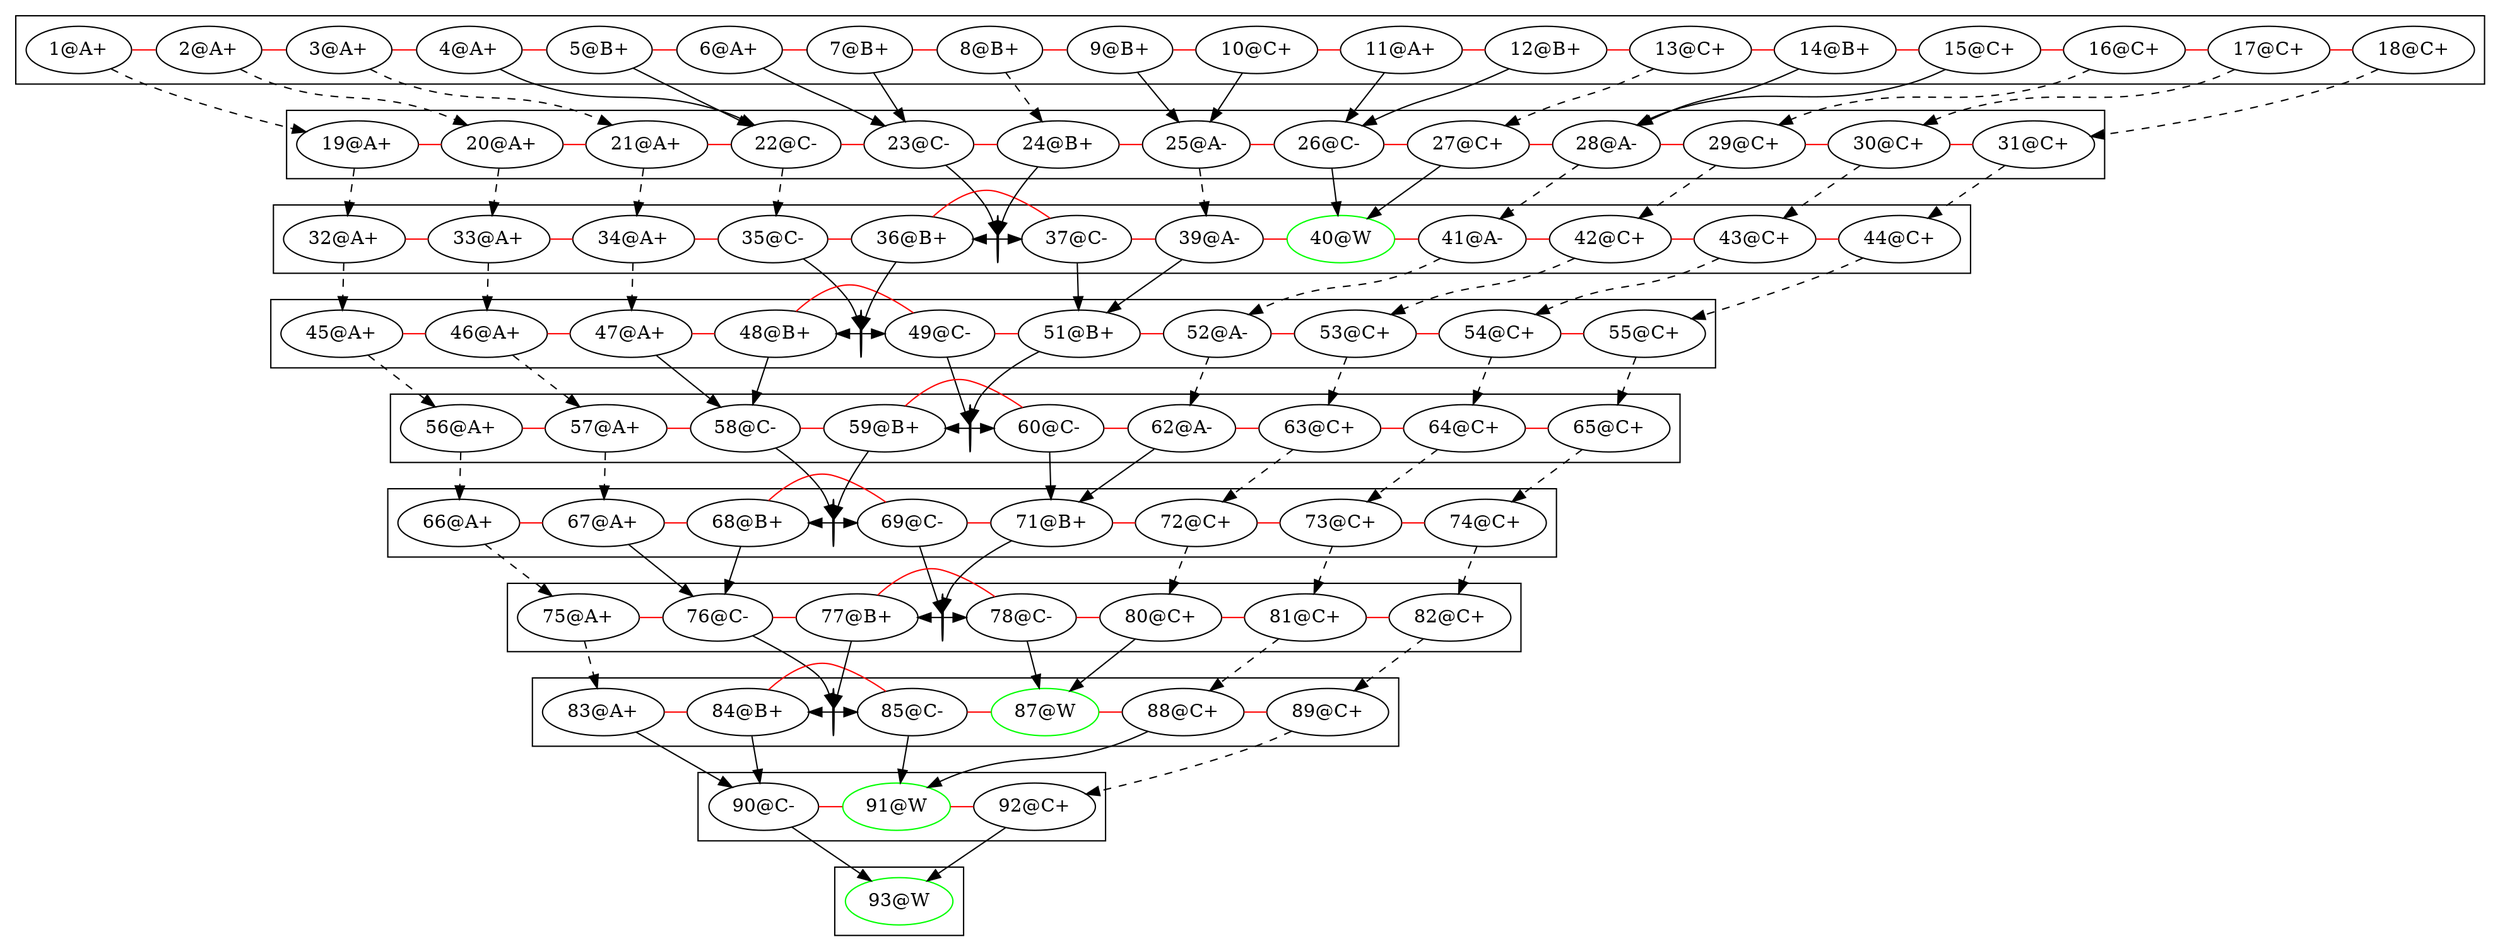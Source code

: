 digraph web {
	rankdir=TB
	newrank=true
	ranksep=".5 equally"
	subgraph cluster_0 {
		rank=same
		"1@A+"
		"2@A+"
		"3@A+"
		"4@A+"
		"5@B+"
		"6@A+"
		"7@B+"
		"8@B+"
		"9@B+"
		"10@C+"
		"11@A+"
		"12@B+"
		"13@C+"
		"14@B+"
		"15@C+"
		"16@C+"
		"17@C+"
		"18@C+"
		"1@A+" -> "2@A+" [color=red constraint=true dir=none]
		"2@A+" -> "3@A+" [color=red constraint=true dir=none]
		"3@A+" -> "4@A+" [color=red constraint=true dir=none]
		"4@A+" -> "5@B+" [color=red constraint=true dir=none]
		"5@B+" -> "6@A+" [color=red constraint=true dir=none]
		"6@A+" -> "7@B+" [color=red constraint=true dir=none]
		"7@B+" -> "8@B+" [color=red constraint=true dir=none]
		"8@B+" -> "9@B+" [color=red constraint=true dir=none]
		"9@B+" -> "10@C+" [color=red constraint=true dir=none]
		"10@C+" -> "11@A+" [color=red constraint=true dir=none]
		"11@A+" -> "12@B+" [color=red constraint=true dir=none]
		"12@B+" -> "13@C+" [color=red constraint=true dir=none]
		"13@C+" -> "14@B+" [color=red constraint=true dir=none]
		"14@B+" -> "15@C+" [color=red constraint=true dir=none]
		"15@C+" -> "16@C+" [color=red constraint=true dir=none]
		"16@C+" -> "17@C+" [color=red constraint=true dir=none]
		"17@C+" -> "18@C+" [color=red constraint=true dir=none]
	}
	"22@C-"
	"23@C-"
	"25@A-"
	"26@C-"
	"28@A-"
	subgraph cluster_1 {
		rank=same
		"19@A+"
		"1@A+" -> "19@A+" [constraint=false style=dashed]
		"20@A+"
		"2@A+" -> "20@A+" [constraint=false style=dashed]
		"21@A+"
		"3@A+" -> "21@A+" [constraint=false style=dashed]
		"4@A+" -> "22@C-" [constraint=true]
		"22@C-" -> "5@B+" [constraint=true dir=back]
		"6@A+" -> "23@C-" [constraint=true]
		"23@C-" -> "7@B+" [constraint=true dir=back]
		"24@B+"
		"8@B+" -> "24@B+" [constraint=false style=dashed]
		"9@B+" -> "25@A-" [constraint=true]
		"25@A-" -> "10@C+" [constraint=true dir=back]
		"11@A+" -> "26@C-" [constraint=true]
		"26@C-" -> "12@B+" [constraint=true dir=back]
		"27@C+"
		"13@C+" -> "27@C+" [constraint=false style=dashed]
		"14@B+" -> "28@A-" [constraint=true]
		"28@A-" -> "15@C+" [constraint=true dir=back]
		"29@C+"
		"16@C+" -> "29@C+" [constraint=false style=dashed]
		"30@C+"
		"17@C+" -> "30@C+" [constraint=false style=dashed]
		"31@C+"
		"18@C+" -> "31@C+" [constraint=false style=dashed]
		"19@A+" -> "20@A+" [color=red constraint=true dir=none]
		"20@A+" -> "21@A+" [color=red constraint=true dir=none]
		"21@A+" -> "22@C-" [color=red constraint=true dir=none]
		"22@C-" -> "23@C-" [color=red constraint=true dir=none]
		"23@C-" -> "24@B+" [color=red constraint=true dir=none]
		"24@B+" -> "25@A-" [color=red constraint=true dir=none]
		"25@A-" -> "26@C-" [color=red constraint=true dir=none]
		"26@C-" -> "27@C+" [color=red constraint=true dir=none]
		"27@C+" -> "28@A-" [color=red constraint=true dir=none]
		"28@A-" -> "29@C+" [color=red constraint=true dir=none]
		"29@C+" -> "30@C+" [color=red constraint=true dir=none]
		"30@C+" -> "31@C+" [color=red constraint=true dir=none]
	}
	"36@B+"
	"37@C-"
	subgraph cluster_2 {
		rank=same
		"32@A+"
		"19@A+" -> "32@A+" [constraint=false style=dashed]
		"33@A+"
		"20@A+" -> "33@A+" [constraint=false style=dashed]
		"34@A+"
		"21@A+" -> "34@A+" [constraint=false style=dashed]
		"35@C-"
		"22@C-" -> "35@C-" [constraint=false style=dashed]
		"38@," [label="" fixedsize=true width=0]
		"23@C-" -> "38@," [constraint=true]
		"38@," -> "24@B+" [constraint=true dir=back]
		"38@," -> "37@C-" [constraint=true]
		"36@B+" -> "38@," [constraint=true dir=back]
		"39@A-"
		"25@A-" -> "39@A-" [constraint=false style=dashed]
		"40@W" [color=green]
		"26@C-" -> "40@W" [constraint=true]
		"40@W" -> "27@C+" [constraint=true dir=back]
		"41@A-"
		"28@A-" -> "41@A-" [constraint=false style=dashed]
		"42@C+"
		"29@C+" -> "42@C+" [constraint=false style=dashed]
		"43@C+"
		"30@C+" -> "43@C+" [constraint=false style=dashed]
		"44@C+"
		"31@C+" -> "44@C+" [constraint=false style=dashed]
		"32@A+" -> "33@A+" [color=red constraint=true dir=none]
		"33@A+" -> "34@A+" [color=red constraint=true dir=none]
		"34@A+" -> "35@C-" [color=red constraint=true dir=none]
		"35@C-" -> "36@B+" [color=red constraint=true dir=none]
		"36@B+" -> "37@C-" [color=red constraint=true dir=none]
		"37@C-" -> "39@A-" [color=red constraint=true dir=none]
		"39@A-" -> "40@W" [color=red constraint=true dir=none]
		"40@W" -> "41@A-" [color=red constraint=true dir=none]
		"41@A-" -> "42@C+" [color=red constraint=true dir=none]
		"42@C+" -> "43@C+" [color=red constraint=true dir=none]
		"43@C+" -> "44@C+" [color=red constraint=true dir=none]
	}
	"48@B+"
	"49@C-"
	"51@B+"
	subgraph cluster_3 {
		rank=same
		"45@A+"
		"32@A+" -> "45@A+" [constraint=false style=dashed]
		"46@A+"
		"33@A+" -> "46@A+" [constraint=false style=dashed]
		"47@A+"
		"34@A+" -> "47@A+" [constraint=false style=dashed]
		"50@," [label="" fixedsize=true width=0]
		"35@C-" -> "50@," [constraint=true]
		"50@," -> "36@B+" [constraint=true dir=back]
		"50@," -> "49@C-" [constraint=true]
		"48@B+" -> "50@," [constraint=true dir=back]
		"37@C-" -> "51@B+" [constraint=true]
		"51@B+" -> "39@A-" [constraint=true dir=back]
		"52@A-"
		"41@A-" -> "52@A-" [constraint=false style=dashed]
		"53@C+"
		"42@C+" -> "53@C+" [constraint=false style=dashed]
		"54@C+"
		"43@C+" -> "54@C+" [constraint=false style=dashed]
		"55@C+"
		"44@C+" -> "55@C+" [constraint=false style=dashed]
		"45@A+" -> "46@A+" [color=red constraint=true dir=none]
		"46@A+" -> "47@A+" [color=red constraint=true dir=none]
		"47@A+" -> "48@B+" [color=red constraint=true dir=none]
		"48@B+" -> "49@C-" [color=red constraint=true dir=none]
		"49@C-" -> "51@B+" [color=red constraint=true dir=none]
		"51@B+" -> "52@A-" [color=red constraint=true dir=none]
		"52@A-" -> "53@C+" [color=red constraint=true dir=none]
		"53@C+" -> "54@C+" [color=red constraint=true dir=none]
		"54@C+" -> "55@C+" [color=red constraint=true dir=none]
	}
	"58@C-"
	"59@B+"
	"60@C-"
	subgraph cluster_4 {
		rank=same
		"56@A+"
		"45@A+" -> "56@A+" [constraint=false style=dashed]
		"57@A+"
		"46@A+" -> "57@A+" [constraint=false style=dashed]
		"47@A+" -> "58@C-" [constraint=true]
		"58@C-" -> "48@B+" [constraint=true dir=back]
		"61@," [label="" fixedsize=true width=0]
		"49@C-" -> "61@," [constraint=true]
		"61@," -> "51@B+" [constraint=true dir=back]
		"61@," -> "60@C-" [constraint=true]
		"59@B+" -> "61@," [constraint=true dir=back]
		"62@A-"
		"52@A-" -> "62@A-" [constraint=false style=dashed]
		"63@C+"
		"53@C+" -> "63@C+" [constraint=false style=dashed]
		"64@C+"
		"54@C+" -> "64@C+" [constraint=false style=dashed]
		"65@C+"
		"55@C+" -> "65@C+" [constraint=false style=dashed]
		"56@A+" -> "57@A+" [color=red constraint=true dir=none]
		"57@A+" -> "58@C-" [color=red constraint=true dir=none]
		"58@C-" -> "59@B+" [color=red constraint=true dir=none]
		"59@B+" -> "60@C-" [color=red constraint=true dir=none]
		"60@C-" -> "62@A-" [color=red constraint=true dir=none]
		"62@A-" -> "63@C+" [color=red constraint=true dir=none]
		"63@C+" -> "64@C+" [color=red constraint=true dir=none]
		"64@C+" -> "65@C+" [color=red constraint=true dir=none]
	}
	"68@B+"
	"69@C-"
	"71@B+"
	subgraph cluster_5 {
		rank=same
		"66@A+"
		"56@A+" -> "66@A+" [constraint=false style=dashed]
		"67@A+"
		"57@A+" -> "67@A+" [constraint=false style=dashed]
		"70@," [label="" fixedsize=true width=0]
		"58@C-" -> "70@," [constraint=true]
		"70@," -> "59@B+" [constraint=true dir=back]
		"70@," -> "69@C-" [constraint=true]
		"68@B+" -> "70@," [constraint=true dir=back]
		"60@C-" -> "71@B+" [constraint=true]
		"71@B+" -> "62@A-" [constraint=true dir=back]
		"72@C+"
		"63@C+" -> "72@C+" [constraint=false style=dashed]
		"73@C+"
		"64@C+" -> "73@C+" [constraint=false style=dashed]
		"74@C+"
		"65@C+" -> "74@C+" [constraint=false style=dashed]
		"66@A+" -> "67@A+" [color=red constraint=true dir=none]
		"67@A+" -> "68@B+" [color=red constraint=true dir=none]
		"68@B+" -> "69@C-" [color=red constraint=true dir=none]
		"69@C-" -> "71@B+" [color=red constraint=true dir=none]
		"71@B+" -> "72@C+" [color=red constraint=true dir=none]
		"72@C+" -> "73@C+" [color=red constraint=true dir=none]
		"73@C+" -> "74@C+" [color=red constraint=true dir=none]
	}
	"76@C-"
	"77@B+"
	"78@C-"
	subgraph cluster_6 {
		rank=same
		"75@A+"
		"66@A+" -> "75@A+" [constraint=false style=dashed]
		"67@A+" -> "76@C-" [constraint=true]
		"76@C-" -> "68@B+" [constraint=true dir=back]
		"79@," [label="" fixedsize=true width=0]
		"69@C-" -> "79@," [constraint=true]
		"79@," -> "71@B+" [constraint=true dir=back]
		"79@," -> "78@C-" [constraint=true]
		"77@B+" -> "79@," [constraint=true dir=back]
		"80@C+"
		"72@C+" -> "80@C+" [constraint=false style=dashed]
		"81@C+"
		"73@C+" -> "81@C+" [constraint=false style=dashed]
		"82@C+"
		"74@C+" -> "82@C+" [constraint=false style=dashed]
		"75@A+" -> "76@C-" [color=red constraint=true dir=none]
		"76@C-" -> "77@B+" [color=red constraint=true dir=none]
		"77@B+" -> "78@C-" [color=red constraint=true dir=none]
		"78@C-" -> "80@C+" [color=red constraint=true dir=none]
		"80@C+" -> "81@C+" [color=red constraint=true dir=none]
		"81@C+" -> "82@C+" [color=red constraint=true dir=none]
	}
	"84@B+"
	"85@C-"
	subgraph cluster_7 {
		rank=same
		"83@A+"
		"75@A+" -> "83@A+" [constraint=false style=dashed]
		"86@," [label="" fixedsize=true width=0]
		"76@C-" -> "86@," [constraint=true]
		"86@," -> "77@B+" [constraint=true dir=back]
		"86@," -> "85@C-" [constraint=true]
		"84@B+" -> "86@," [constraint=true dir=back]
		"87@W" [color=green]
		"78@C-" -> "87@W" [constraint=true]
		"87@W" -> "80@C+" [constraint=true dir=back]
		"88@C+"
		"81@C+" -> "88@C+" [constraint=false style=dashed]
		"89@C+"
		"82@C+" -> "89@C+" [constraint=false style=dashed]
		"83@A+" -> "84@B+" [color=red constraint=true dir=none]
		"84@B+" -> "85@C-" [color=red constraint=true dir=none]
		"85@C-" -> "87@W" [color=red constraint=true dir=none]
		"87@W" -> "88@C+" [color=red constraint=true dir=none]
		"88@C+" -> "89@C+" [color=red constraint=true dir=none]
	}
	"90@C-"
	subgraph cluster_8 {
		rank=same
		"83@A+" -> "90@C-" [constraint=true]
		"90@C-" -> "84@B+" [constraint=true dir=back]
		"91@W" [color=green]
		"85@C-" -> "91@W" [constraint=true]
		"91@W" -> "88@C+" [constraint=true dir=back]
		"92@C+"
		"89@C+" -> "92@C+" [constraint=false style=dashed]
		"90@C-" -> "91@W" [color=red constraint=true dir=none]
		"91@W" -> "92@C+" [color=red constraint=true dir=none]
	}
	subgraph cluster_9 {
		rank=same
		"93@W" [color=green]
		"90@C-" -> "93@W" [constraint=true]
		"93@W" -> "92@C+" [constraint=true dir=back]
	}
}
